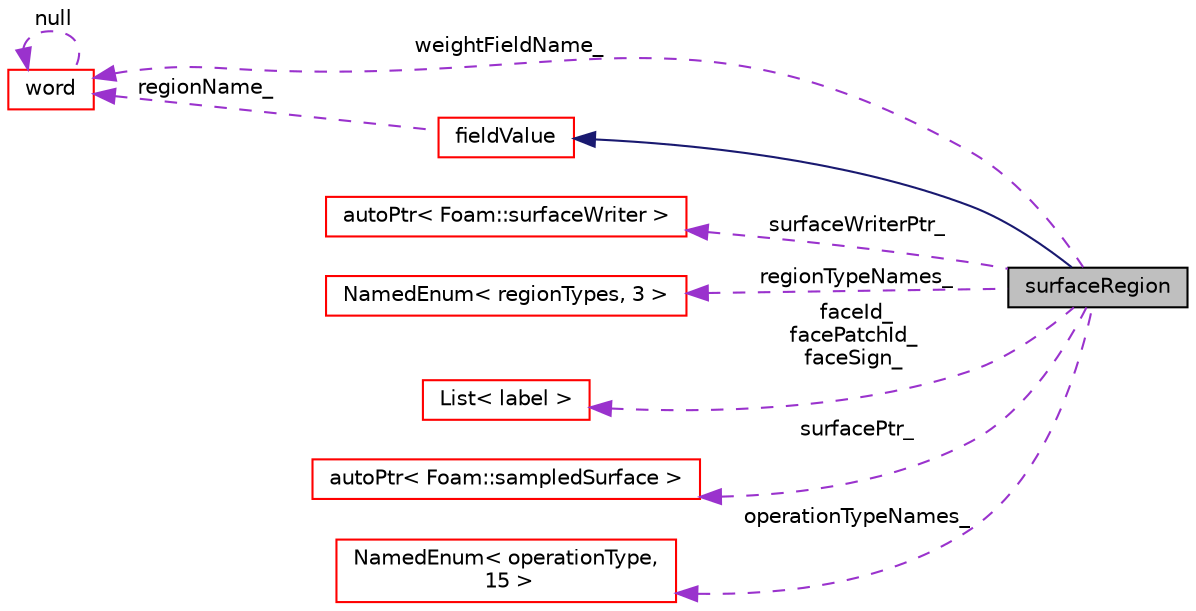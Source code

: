 digraph "surfaceRegion"
{
  bgcolor="transparent";
  edge [fontname="Helvetica",fontsize="10",labelfontname="Helvetica",labelfontsize="10"];
  node [fontname="Helvetica",fontsize="10",shape=record];
  rankdir="LR";
  Node1 [label="surfaceRegion",height=0.2,width=0.4,color="black", fillcolor="grey75", style="filled", fontcolor="black"];
  Node2 -> Node1 [dir="back",color="midnightblue",fontsize="10",style="solid",fontname="Helvetica"];
  Node2 [label="fieldValue",height=0.2,width=0.4,color="red",URL="$a00777.html"];
  Node3 -> Node2 [dir="back",color="darkorchid3",fontsize="10",style="dashed",label=" regionName_" ,fontname="Helvetica"];
  Node3 [label="word",height=0.2,width=0.4,color="red",URL="$a02981.html",tooltip="A class for handling words, derived from string. "];
  Node3 -> Node3 [dir="back",color="darkorchid3",fontsize="10",style="dashed",label=" null" ,fontname="Helvetica"];
  Node4 -> Node1 [dir="back",color="darkorchid3",fontsize="10",style="dashed",label=" surfaceWriterPtr_" ,fontname="Helvetica"];
  Node4 [label="autoPtr\< Foam::surfaceWriter \>",height=0.2,width=0.4,color="red",URL="$a00082.html"];
  Node5 -> Node1 [dir="back",color="darkorchid3",fontsize="10",style="dashed",label=" regionTypeNames_" ,fontname="Helvetica"];
  Node5 [label="NamedEnum\< regionTypes, 3 \>",height=0.2,width=0.4,color="red",URL="$a01603.html"];
  Node6 -> Node1 [dir="back",color="darkorchid3",fontsize="10",style="dashed",label=" faceId_\nfacePatchId_\nfaceSign_" ,fontname="Helvetica"];
  Node6 [label="List\< label \>",height=0.2,width=0.4,color="red",URL="$a01392.html"];
  Node7 -> Node1 [dir="back",color="darkorchid3",fontsize="10",style="dashed",label=" surfacePtr_" ,fontname="Helvetica"];
  Node7 [label="autoPtr\< Foam::sampledSurface \>",height=0.2,width=0.4,color="red",URL="$a00082.html"];
  Node3 -> Node1 [dir="back",color="darkorchid3",fontsize="10",style="dashed",label=" weightFieldName_" ,fontname="Helvetica"];
  Node8 -> Node1 [dir="back",color="darkorchid3",fontsize="10",style="dashed",label=" operationTypeNames_" ,fontname="Helvetica"];
  Node8 [label="NamedEnum\< operationType,\l 15 \>",height=0.2,width=0.4,color="red",URL="$a01603.html"];
}
